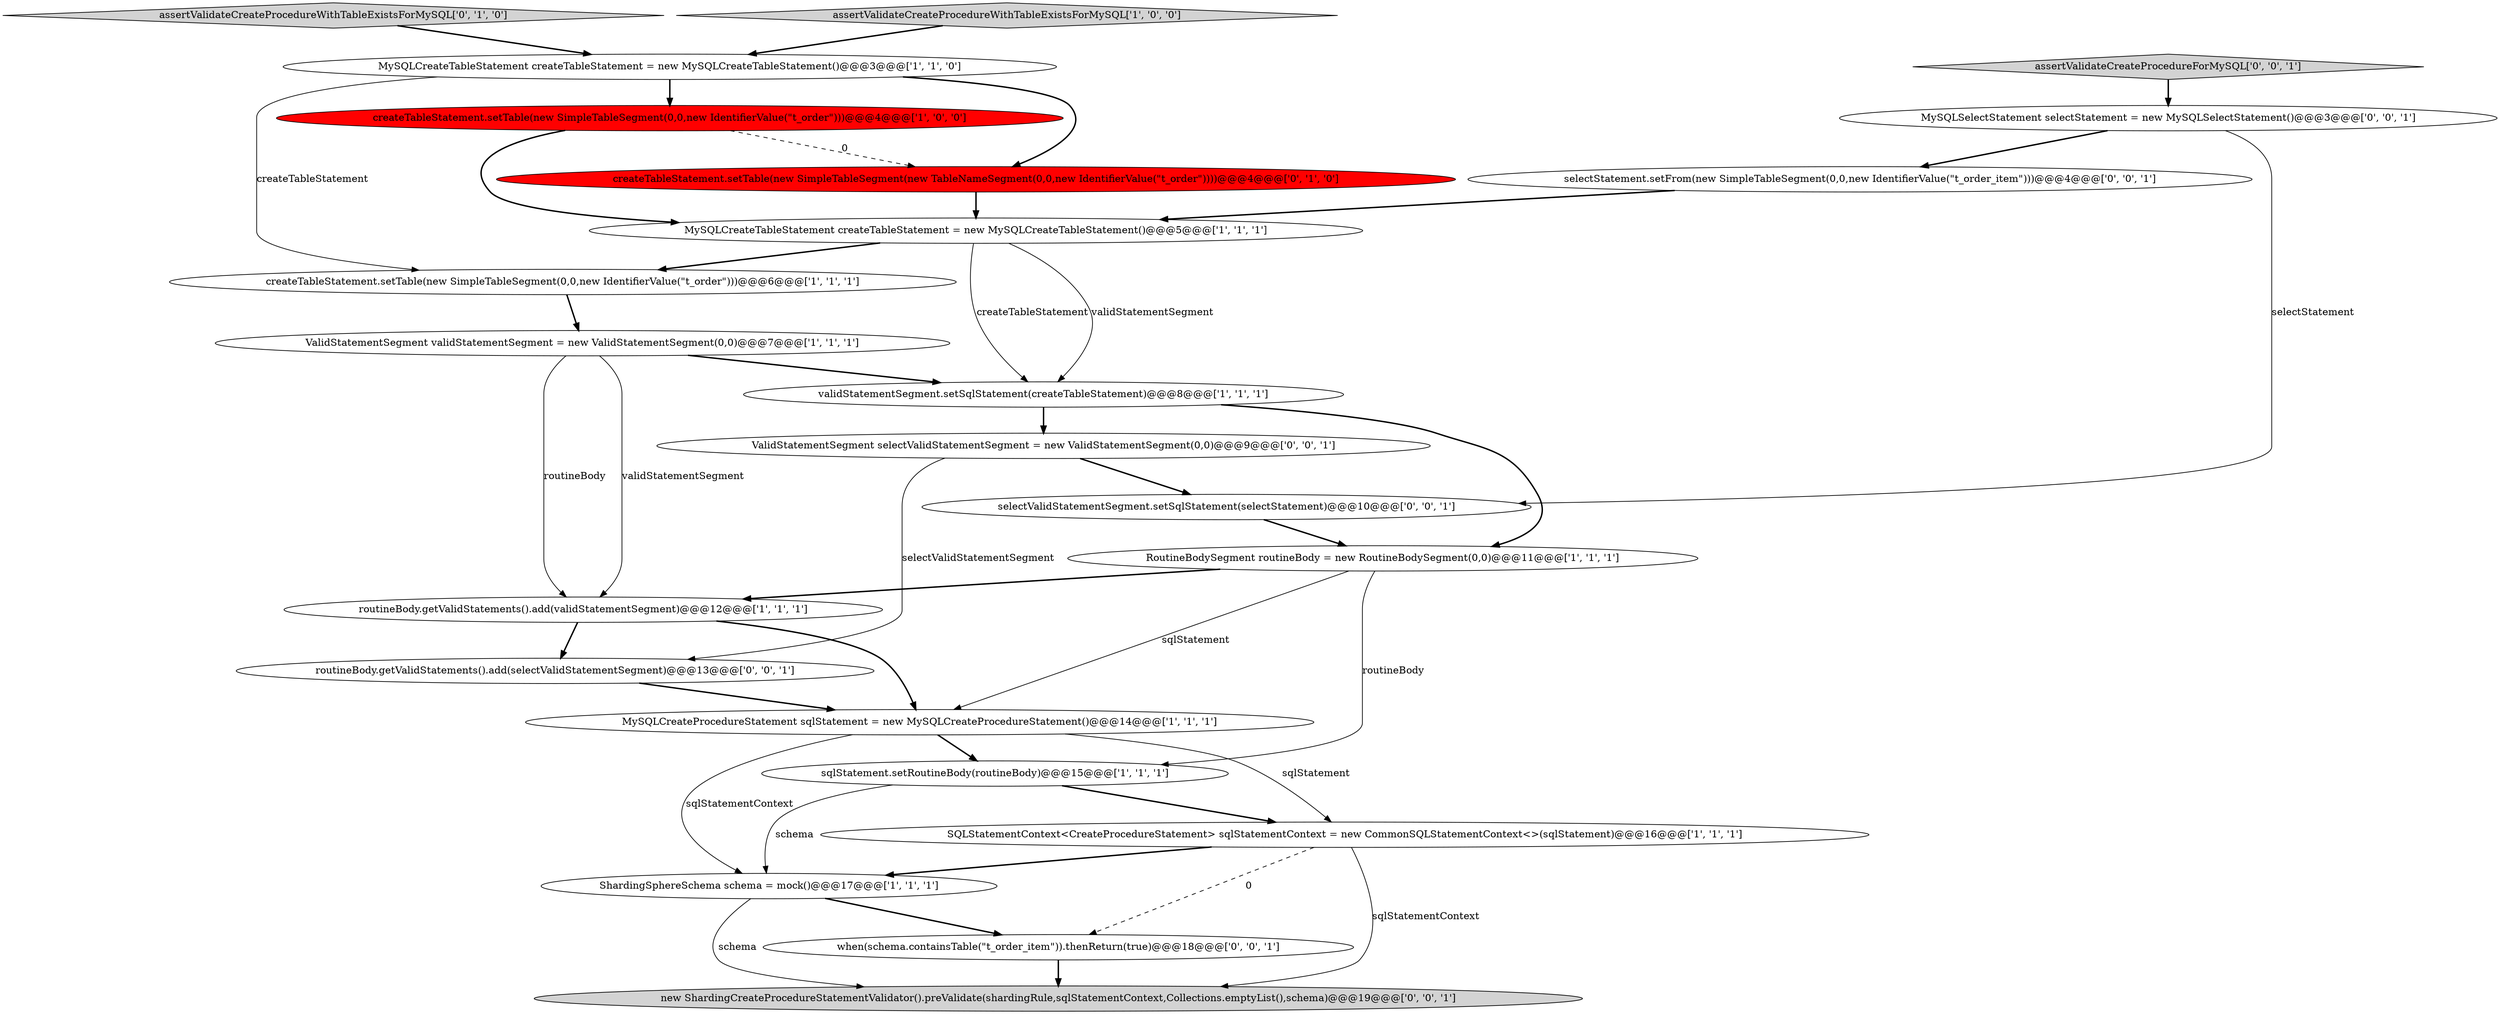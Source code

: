 digraph {
1 [style = filled, label = "MySQLCreateTableStatement createTableStatement = new MySQLCreateTableStatement()@@@5@@@['1', '1', '1']", fillcolor = white, shape = ellipse image = "AAA0AAABBB1BBB"];
21 [style = filled, label = "selectStatement.setFrom(new SimpleTableSegment(0,0,new IdentifierValue(\"t_order_item\")))@@@4@@@['0', '0', '1']", fillcolor = white, shape = ellipse image = "AAA0AAABBB3BBB"];
9 [style = filled, label = "ShardingSphereSchema schema = mock()@@@17@@@['1', '1', '1']", fillcolor = white, shape = ellipse image = "AAA0AAABBB1BBB"];
14 [style = filled, label = "assertValidateCreateProcedureWithTableExistsForMySQL['0', '1', '0']", fillcolor = lightgray, shape = diamond image = "AAA0AAABBB2BBB"];
5 [style = filled, label = "routineBody.getValidStatements().add(validStatementSegment)@@@12@@@['1', '1', '1']", fillcolor = white, shape = ellipse image = "AAA0AAABBB1BBB"];
22 [style = filled, label = "MySQLSelectStatement selectStatement = new MySQLSelectStatement()@@@3@@@['0', '0', '1']", fillcolor = white, shape = ellipse image = "AAA0AAABBB3BBB"];
16 [style = filled, label = "routineBody.getValidStatements().add(selectValidStatementSegment)@@@13@@@['0', '0', '1']", fillcolor = white, shape = ellipse image = "AAA0AAABBB3BBB"];
12 [style = filled, label = "sqlStatement.setRoutineBody(routineBody)@@@15@@@['1', '1', '1']", fillcolor = white, shape = ellipse image = "AAA0AAABBB1BBB"];
3 [style = filled, label = "MySQLCreateProcedureStatement sqlStatement = new MySQLCreateProcedureStatement()@@@14@@@['1', '1', '1']", fillcolor = white, shape = ellipse image = "AAA0AAABBB1BBB"];
0 [style = filled, label = "ValidStatementSegment validStatementSegment = new ValidStatementSegment(0,0)@@@7@@@['1', '1', '1']", fillcolor = white, shape = ellipse image = "AAA0AAABBB1BBB"];
20 [style = filled, label = "ValidStatementSegment selectValidStatementSegment = new ValidStatementSegment(0,0)@@@9@@@['0', '0', '1']", fillcolor = white, shape = ellipse image = "AAA0AAABBB3BBB"];
18 [style = filled, label = "new ShardingCreateProcedureStatementValidator().preValidate(shardingRule,sqlStatementContext,Collections.emptyList(),schema)@@@19@@@['0', '0', '1']", fillcolor = lightgray, shape = ellipse image = "AAA0AAABBB3BBB"];
6 [style = filled, label = "createTableStatement.setTable(new SimpleTableSegment(0,0,new IdentifierValue(\"t_order\")))@@@4@@@['1', '0', '0']", fillcolor = red, shape = ellipse image = "AAA1AAABBB1BBB"];
19 [style = filled, label = "assertValidateCreateProcedureForMySQL['0', '0', '1']", fillcolor = lightgray, shape = diamond image = "AAA0AAABBB3BBB"];
10 [style = filled, label = "SQLStatementContext<CreateProcedureStatement> sqlStatementContext = new CommonSQLStatementContext<>(sqlStatement)@@@16@@@['1', '1', '1']", fillcolor = white, shape = ellipse image = "AAA0AAABBB1BBB"];
2 [style = filled, label = "createTableStatement.setTable(new SimpleTableSegment(0,0,new IdentifierValue(\"t_order\")))@@@6@@@['1', '1', '1']", fillcolor = white, shape = ellipse image = "AAA0AAABBB1BBB"];
17 [style = filled, label = "when(schema.containsTable(\"t_order_item\")).thenReturn(true)@@@18@@@['0', '0', '1']", fillcolor = white, shape = ellipse image = "AAA0AAABBB3BBB"];
7 [style = filled, label = "RoutineBodySegment routineBody = new RoutineBodySegment(0,0)@@@11@@@['1', '1', '1']", fillcolor = white, shape = ellipse image = "AAA0AAABBB1BBB"];
15 [style = filled, label = "selectValidStatementSegment.setSqlStatement(selectStatement)@@@10@@@['0', '0', '1']", fillcolor = white, shape = ellipse image = "AAA0AAABBB3BBB"];
4 [style = filled, label = "MySQLCreateTableStatement createTableStatement = new MySQLCreateTableStatement()@@@3@@@['1', '1', '0']", fillcolor = white, shape = ellipse image = "AAA0AAABBB1BBB"];
13 [style = filled, label = "createTableStatement.setTable(new SimpleTableSegment(new TableNameSegment(0,0,new IdentifierValue(\"t_order\"))))@@@4@@@['0', '1', '0']", fillcolor = red, shape = ellipse image = "AAA1AAABBB2BBB"];
11 [style = filled, label = "validStatementSegment.setSqlStatement(createTableStatement)@@@8@@@['1', '1', '1']", fillcolor = white, shape = ellipse image = "AAA0AAABBB1BBB"];
8 [style = filled, label = "assertValidateCreateProcedureWithTableExistsForMySQL['1', '0', '0']", fillcolor = lightgray, shape = diamond image = "AAA0AAABBB1BBB"];
5->3 [style = bold, label=""];
16->3 [style = bold, label=""];
11->20 [style = bold, label=""];
15->7 [style = bold, label=""];
4->6 [style = bold, label=""];
10->18 [style = solid, label="sqlStatementContext"];
4->13 [style = bold, label=""];
7->3 [style = solid, label="sqlStatement"];
22->21 [style = bold, label=""];
0->11 [style = bold, label=""];
9->17 [style = bold, label=""];
3->10 [style = solid, label="sqlStatement"];
3->12 [style = bold, label=""];
9->18 [style = solid, label="schema"];
13->1 [style = bold, label=""];
7->12 [style = solid, label="routineBody"];
12->9 [style = solid, label="schema"];
5->16 [style = bold, label=""];
0->5 [style = solid, label="routineBody"];
6->1 [style = bold, label=""];
0->5 [style = solid, label="validStatementSegment"];
7->5 [style = bold, label=""];
2->0 [style = bold, label=""];
12->10 [style = bold, label=""];
6->13 [style = dashed, label="0"];
1->11 [style = solid, label="createTableStatement"];
22->15 [style = solid, label="selectStatement"];
17->18 [style = bold, label=""];
21->1 [style = bold, label=""];
10->17 [style = dashed, label="0"];
4->2 [style = solid, label="createTableStatement"];
20->16 [style = solid, label="selectValidStatementSegment"];
3->9 [style = solid, label="sqlStatementContext"];
1->2 [style = bold, label=""];
10->9 [style = bold, label=""];
8->4 [style = bold, label=""];
20->15 [style = bold, label=""];
19->22 [style = bold, label=""];
1->11 [style = solid, label="validStatementSegment"];
11->7 [style = bold, label=""];
14->4 [style = bold, label=""];
}
